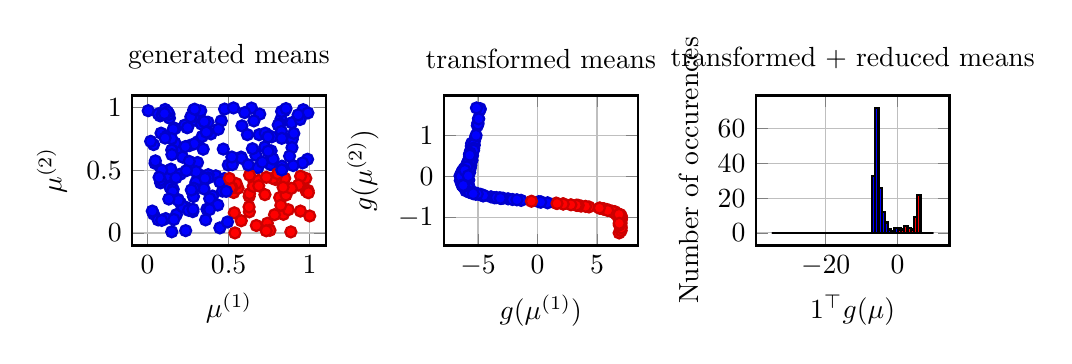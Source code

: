 \begin{tikzpicture}
\begin{groupplot}[group style={group size={3 by 1}, horizontal sep={1.5cm}}, width={\textwidth / 3}]
    \nextgroupplot[xlabel={$\mu^{(1)}$}, ylabel={$\mu^{(2)}$}, grid={major}, style={thick}, title={generated means}]
    \addplot[scatter, only marks, scatter src={explicit}]
        table[row sep={\\}, meta={label}]
        {
            x  y  label  \\
            0.373  0.883  0.0  \\
            0.08  0.4  0.0  \\
            0.308  0.562  0.0  \\
            0.462  0.334  0.0  \\
            0.358  0.105  0.0  \\
            0.758  0.546  0.0  \\
            0.844  0.974  0.0  \\
            0.829  0.533  0.0  \\
            0.846  0.437  1.0  \\
            0.138  0.365  0.0  \\
            0.884  0.009  1.0  \\
            0.627  0.292  1.0  \\
            0.037  0.151  0.0  \\
            0.978  0.336  1.0  \\
            0.178  0.147  0.0  \\
            0.204  0.237  0.0  \\
            0.311  0.729  0.0  \\
            0.823  0.909  0.0  \\
            0.083  0.796  0.0  \\
            0.789  0.427  1.0  \\
            0.318  0.465  0.0  \\
            0.99  0.339  1.0  \\
            0.976  0.436  1.0  \\
            0.629  0.314  1.0  \\
            0.96  0.983  0.0  \\
            0.668  0.62  0.0  \\
            0.628  0.169  1.0  \\
            0.243  0.84  0.0  \\
            0.68  0.52  0.0  \\
            0.838  0.149  1.0  \\
            0.391  0.79  0.0  \\
            0.816  0.87  0.0  \\
            0.708  0.565  0.0  \\
            0.762  0.655  0.0  \\
            0.135  0.916  0.0  \\
            0.455  0.894  0.0  \\
            0.421  0.456  0.0  \\
            0.827  0.969  0.0  \\
            0.773  0.435  1.0  \\
            0.158  0.349  0.0  \\
            0.531  0.323  1.0  \\
            0.077  0.934  0.0  \\
            0.259  0.697  0.0  \\
            0.17  0.834  0.0  \\
            0.235  0.019  0.0  \\
            0.401  0.295  0.0  \\
            0.766  0.767  0.0  \\
            0.992  0.321  1.0  \\
            0.293  0.899  0.0  \\
            0.854  0.992  0.0  \\
            0.944  0.453  1.0  \\
            0.287  0.931  0.0  \\
            0.688  0.784  0.0  \\
            0.883  0.751  0.0  \\
            0.626  0.208  1.0  \\
            0.149  0.01  0.0  \\
            0.539  0.001  1.0  \\
            0.657  0.409  1.0  \\
            0.066  0.95  0.0  \\
            0.374  0.465  0.0  \\
            0.498  0.542  0.0  \\
            0.284  0.98  0.0  \\
            0.535  0.161  1.0  \\
            0.198  0.659  0.0  \\
            0.652  0.372  1.0  \\
            0.383  0.274  0.0  \\
            0.815  0.283  1.0  \\
            0.641  0.996  0.0  \\
            0.558  0.357  1.0  \\
            0.671  0.06  1.0  \\
            0.037  0.705  0.0  \\
            0.279  0.171  0.0  \\
            0.345  0.404  0.0  \\
            0.868  0.186  1.0  \\
            0.474  0.434  0.0  \\
            0.216  0.605  0.0  \\
            0.774  0.59  0.0  \\
            0.931  0.382  1.0  \\
            0.854  0.303  1.0  \\
            0.019  0.731  0.0  \\
            0.09  0.942  0.0  \\
            0.737  0.784  0.0  \\
            0.685  0.419  1.0  \\
            0.692  0.948  0.0  \\
            0.739  0.078  1.0  \\
            0.24  0.203  0.0  \\
            0.726  0.796  0.0  \\
            0.599  0.96  0.0  \\
            0.802  0.473  1.0  \\
            0.893  0.748  0.0  \\
            0.112  0.115  0.0  \\
            0.368  0.809  0.0  \\
            0.686  0.376  1.0  \\
            0.217  0.209  0.0  \\
            0.229  0.86  0.0  \\
            0.446  0.041  0.0  \\
            0.806  0.861  0.0  \\
            0.154  0.329  0.0  \\
            0.724  0.306  1.0  \\
            0.288  0.711  0.0  \\
            0.889  0.879  0.0  \\
            0.283  0.291  0.0  \\
            0.046  0.556  0.0  \\
            0.233  0.689  0.0  \\
            0.989  0.957  0.0  \\
            0.118  0.453  0.0  \\
            0.169  0.717  0.0  \\
            0.723  0.686  0.0  \\
            0.467  0.669  0.0  \\
            0.188  0.267  0.0  \\
            0.891  0.681  0.0  \\
            0.004  0.975  0.0  \\
            0.19  0.26  0.0  \\
            0.475  0.988  0.0  \\
            0.578  0.098  1.0  \\
            0.53  0.997  0.0  \\
            0.333  0.868  0.0  \\
            0.629  0.461  1.0  \\
            0.987  0.588  0.0  \\
            0.065  0.105  0.0  \\
            0.257  0.571  0.0  \\
            0.956  0.559  0.0  \\
            0.298  0.405  0.0  \\
            0.349  0.888  0.0  \\
            0.121  0.773  0.0  \\
            0.493  0.088  0.0  \\
            0.328  0.974  0.0  \\
            0.158  0.827  0.0  \\
            0.577  0.605  0.0  \\
            0.144  0.509  0.0  \\
            0.373  0.439  0.0  \\
            0.826  0.81  0.0  \\
            0.354  0.436  0.0  \\
            0.446  0.407  0.0  \\
            0.253  0.181  0.0  \\
            0.149  0.662  0.0  \\
            0.783  0.146  1.0  \\
            0.299  0.489  0.0  \\
            0.902  0.794  0.0  \\
            0.828  0.503  0.0  \\
            0.547  0.394  1.0  \\
            0.132  0.947  0.0  \\
            0.436  0.827  0.0  \\
            0.822  0.221  1.0  \\
            0.15  0.625  0.0  \\
            0.087  0.101  0.0  \\
            0.337  0.77  0.0  \\
            0.898  0.538  0.0  \\
            0.743  0.767  0.0  \\
            0.876  0.613  0.0  \\
            0.521  0.36  1.0  \\
            0.108  0.985  0.0  \\
            0.743  0.652  0.0  \\
            0.362  0.804  0.0  \\
            0.523  0.545  0.0  \\
            0.087  0.501  0.0  \\
            0.513  0.362  1.0  \\
            0.485  0.332  0.0  \\
            1.0  0.136  1.0  \\
            0.943  0.175  1.0  \\
            0.131  0.271  0.0  \\
            0.579  0.597  0.0  \\
            0.267  0.927  0.0  \\
            0.941  0.905  0.0  \\
            0.656  0.894  0.0  \\
            0.079  0.422  0.0  \\
            0.348  0.352  0.0  \\
            0.343  0.668  0.0  \\
            0.202  0.469  0.0  \\
            0.621  0.543  0.0  \\
            0.247  0.841  0.0  \\
            0.029  0.175  0.0  \\
            0.148  0.752  0.0  \\
            0.647  0.672  0.0  \\
            0.175  0.441  0.0  \\
            0.239  0.497  0.0  \\
            0.433  0.223  0.0  \\
            0.123  0.966  0.0  \\
            0.755  0.022  1.0  \\
            0.828  0.755  0.0  \\
            0.162  0.108  0.0  \\
            0.52  0.606  0.0  \\
            0.887  0.356  1.0  \\
            0.929  0.942  0.0  \\
            0.28  0.189  0.0  \\
            0.29  0.987  0.0  \\
            0.582  0.854  0.0  \\
            0.366  0.19  0.0  \\
            0.382  0.187  0.0  \\
            0.505  0.435  1.0  \\
            0.733  0.444  1.0  \\
            0.048  0.575  0.0  \\
            0.285  0.357  0.0  \\
            0.836  0.365  1.0  \\
            0.732  0.018  1.0  \\
            0.108  0.757  0.0  \\
            0.27  0.343  0.0  \\
            0.104  0.952  0.0  \\
            0.071  0.444  0.0  \\
            0.616  0.784  0.0  \\
        }
        ;
    \nextgroupplot[xlabel={$g(\mu^{(1)})$}, ylabel={$g(\mu^{(2)})$}, grid={major}, style={thick}, title={transformed means}]
    \addplot[scatter, only marks, scatter src={explicit}]
        table[row sep={\\}, meta={label}]
        {
            x  y  label  \\
            -5.85  0.126  0.0  \\
            -6.16  0.12  0.0  \\
            -6.087  -0.242  0.0  \\
            -1.378  -0.58  0.0  \\
            -6.021  -0.346  0.0  \\
            -2.475  -0.542  0.0  \\
            -5.017  1.306  0.0  \\
            -2.901  -0.527  0.0  \\
            5.252  -0.767  1.0  \\
            -6.26  0.016  0.0  \\
            6.868  -1.372  1.0  \\
            6.378  -0.863  1.0  \\
            -6.206  0.173  0.0  \\
            6.972  -0.936  1.0  \\
            -6.414  -0.03  0.0  \\
            -6.357  -0.082  0.0  \\
            -6.046  -0.109  0.0  \\
            -5.212  0.953  0.0  \\
            -5.828  0.373  0.0  \\
            5.829  -0.802  1.0  \\
            -6.038  -0.294  0.0  \\
            6.924  -0.921  1.0  \\
            2.153  -0.662  1.0  \\
            6.286  -0.851  1.0  \\
            -4.825  1.654  0.0  \\
            -5.21  -0.402  0.0  \\
            6.641  -0.919  1.0  \\
            -5.945  0.096  0.0  \\
            0.289  -0.618  0.0  \\
            6.98  -1.218  1.0  \\
            -5.968  -0.065  0.0  \\
            -5.325  0.759  0.0  \\
            -3.183  -0.518  0.0  \\
            -5.839  -0.222  0.0  \\
            -5.8  0.363  0.0  \\
            -5.771  0.194  0.0  \\
            -4.538  -0.467  0.0  \\
            -5.055  1.238  0.0  \\
            5.579  -0.787  1.0  \\
            -6.281  -0.016  0.0  \\
            3.329  -0.703  1.0  \\
            -5.632  0.631  0.0  \\
            -6.08  -0.082  0.0  \\
            -5.93  0.179  0.0  \\
            -6.49  -0.097  0.0  \\
            -4.595  -0.469  0.0  \\
            -5.68  0.193  0.0  \\
            7.053  -0.965  1.0  \\
            -5.862  0.163  0.0  \\
            -4.963  1.41  0.0  \\
            1.564  -0.647  1.0  \\
            -5.819  0.226  0.0  \\
            -5.746  0.121  0.0  \\
            -5.533  0.388  0.0  \\
            6.592  -0.904  1.0  \\
            -6.513  0.017  0.0  \\
            3.663  -0.719  1.0  \\
            5.49  -0.786  1.0  \\
            -5.561  0.743  0.0  \\
            -5.545  -0.389  0.0  \\
            -3.911  -0.494  0.0  \\
            -5.745  0.332  0.0  \\
            4.327  -0.74  1.0  \\
            -6.102  -0.02  0.0  \\
            6.04  -0.824  1.0  \\
            -5.191  -0.432  0.0  \\
            7.042  -1.048  1.0  \\
            -5.302  0.866  0.0  \\
            4.045  -0.726  1.0  \\
            6.83  -1.017  1.0  \\
            -5.719  0.544  0.0  \\
            -6.343  -0.206  0.0  \\
            -5.824  -0.354  0.0  \\
            7.022  -1.201  1.0  \\
            -2.101  -0.559  0.0  \\
            -6.142  -0.078  0.0  \\
            -5.079  -0.412  0.0  \\
            6.499  -0.854  1.0  \\
            7.063  -1.032  1.0  \\
            -5.54  0.808  0.0  \\
            -5.671  0.567  0.0  \\
            -5.682  0.203  0.0  \\
            5.588  -0.79  1.0  \\
            -5.338  0.785  0.0  \\
            6.91  -1.136  1.0  \\
            -6.365  -0.14  0.0  \\
            -5.667  0.231  0.0  \\
            -5.454  0.627  0.0  \\
            3.425  -0.7  1.0  \\
            -5.522  0.402  0.0  \\
            -6.405  0.062  0.0  \\
            -5.956  -0.025  0.0  \\
            6.314  -0.848  1.0  \\
            -6.372  -0.101  0.0  \\
            -5.921  0.137  0.0  \\
            -3.609  -0.517  0.0  \\
            -5.367  0.691  0.0  \\
            -6.292  -0.009  0.0  \\
            6.887  -0.959  1.0  \\
            -6.065  -0.104  0.0  \\
            -5.169  1.003  0.0  \\
            -6.249  -0.235  0.0  \\
            -5.933  0.299  0.0  \\
            -6.087  -0.054  0.0  \\
            -4.829  1.626  0.0  \\
            -6.186  0.056  0.0  \\
            -6.042  0.066  0.0  \\
            -5.868  -0.167  0.0  \\
            -5.852  -0.299  0.0  \\
            -6.339  -0.06  0.0  \\
            -5.708  0.098  0.0  \\
            -5.133  1.67  0.0  \\
            -6.343  -0.062  0.0  \\
            -5.558  0.512  0.0  \\
            5.906  -0.827  1.0  \\
            -5.468  0.634  0.0  \\
            -5.892  0.095  0.0  \\
            3.262  -0.698  1.0  \\
            -5.781  -0.085  0.0  \\
            -6.33  0.124  0.0  \\
            -6.152  -0.158  0.0  \\
            -5.739  -0.265  0.0  \\
            -6.136  -0.267  0.0  \\
            -5.855  0.135  0.0  \\
            -5.94  0.215  0.0  \\
            0.846  -0.639  0.0  \\
            -5.729  0.327  0.0  \\
            -5.928  0.192  0.0  \\
            -4.773  -0.443  0.0  \\
            -6.175  0.019  0.0  \\
            -5.491  -0.397  0.0  \\
            -5.472  0.509  0.0  \\
            -5.748  -0.364  0.0  \\
            -3.053  -0.53  0.0  \\
            -6.37  -0.159  0.0  \\
            -6.071  0.068  0.0  \\
            6.963  -1.163  1.0  \\
            -6.11  -0.256  0.0  \\
            -5.378  0.638  0.0  \\
            0.107  -0.612  0.0  \\
            2.809  -0.687  1.0  \\
            -5.756  0.421  0.0  \\
            -5.899  0.012  0.0  \\
            7.029  -1.132  1.0  \\
            -6.1  0.046  0.0  \\
            -6.381  0.094  0.0  \\
            -6.007  -0.075  0.0  \\
            -4.775  -0.434  0.0  \\
            -5.713  0.15  0.0  \\
            -5.817  -0.203  0.0  \\
            2.163  -0.67  1.0  \\
            -5.658  0.571  0.0  \\
            -5.812  -0.257  0.0  \\
            -5.963  -0.031  0.0  \\
            -3.452  -0.512  0.0  \\
            -6.104  0.13  0.0  \\
            1.641  -0.656  1.0  \\
            0.27  -0.622  0.0  \\
            7.032  -1.318  1.0  \\
            7.044  -1.25  1.0  \\
            -6.314  0.029  0.0  \\
            -4.529  -0.459  0.0  \\
            -5.831  0.224  0.0  \\
            -5.01  1.277  0.0  \\
            -5.529  0.481  0.0  \\
            -6.144  0.126  0.0  \\
            -5.795  -0.364  0.0  \\
            -6.047  -0.207  0.0  \\
            -6.222  -0.089  0.0  \\
            -1.734  -0.566  0.0  \\
            -5.944  0.093  0.0  \\
            -6.157  0.193  0.0  \\
            -5.994  0.134  0.0  \\
            -5.81  -0.279  0.0  \\
            -6.234  -0.044  0.0  \\
            -6.199  -0.149  0.0  \\
            -3.124  -0.531  0.0  \\
            -5.716  0.482  0.0  \\
            6.881  -1.178  1.0  \\
            -5.615  0.274  0.0  \\
            -6.439  -0.004  0.0  \\
            -5.066  -0.423  0.0  \\
            6.918  -0.931  1.0  \\
            -4.948  1.404  0.0  \\
            -6.329  -0.21  0.0  \\
            -5.729  0.35  0.0  \\
            -5.721  0.208  0.0  \\
            -5.718  -0.385  0.0  \\
            -5.403  -0.418  0.0  \\
            -0.508  -0.601  1.0  \\
            5.202  -0.768  1.0  \\
            -5.923  0.306  0.0  \\
            -6.203  -0.243  0.0  \\
            6.854  -0.921  1.0  \\
            6.875  -1.138  1.0  \\
            -5.932  0.236  0.0  \\
            -6.244  -0.215  0.0  \\
            -5.697  0.52  0.0  \\
            -6.11  0.149  0.0  \\
            -5.829  0.02  0.0  \\
        }
        ;
    \nextgroupplot[xlabel={$1^\top g(\mu)$}, ylabel={Number of occurences}, grid={major}, style={thick}, title={transformed + reduced means}]
    \addplot[hist={bins={50}, density={false}, data min={-35}, data max={10}}, style={fill={blue}}]
        table[row sep={\\}]
        {
            x  y  \\
            -5.725  -5.725  \\
            -6.04  -6.04  \\
            -6.329  -6.329  \\
            -1.959  -1.959  \\
            -6.366  -6.366  \\
            -3.016  -3.016  \\
            -3.711  -3.711  \\
            -3.428  -3.428  \\
            4.485  4.485  \\
            -6.245  -6.245  \\
            5.497  5.497  \\
            5.515  5.515  \\
            -6.034  -6.034  \\
            6.036  6.036  \\
            -6.444  -6.444  \\
            -6.439  -6.439  \\
            -6.155  -6.155  \\
            -4.258  -4.258  \\
            -5.455  -5.455  \\
            5.027  5.027  \\
            -6.332  -6.332  \\
            6.003  6.003  \\
            1.491  1.491  \\
            5.435  5.435  \\
            -3.17  -3.17  \\
            -5.612  -5.612  \\
            5.722  5.722  \\
            -5.849  -5.849  \\
            -0.329  -0.329  \\
            5.762  5.762  \\
            -6.033  -6.033  \\
            -4.565  -4.565  \\
            -3.701  -3.701  \\
            -6.061  -6.061  \\
            -5.437  -5.437  \\
            -5.577  -5.577  \\
            -5.005  -5.005  \\
            -3.817  -3.817  \\
            4.793  4.793  \\
            -6.298  -6.298  \\
            2.626  2.626  \\
            -5.001  -5.001  \\
            -6.163  -6.163  \\
            -5.751  -5.751  \\
            -6.588  -6.588  \\
            -5.063  -5.063  \\
            -5.487  -5.487  \\
            6.088  6.088  \\
            -5.699  -5.699  \\
            -3.553  -3.553  \\
            0.917  0.917  \\
            -5.593  -5.593  \\
            -5.625  -5.625  \\
            -5.144  -5.144  \\
            5.688  5.688  \\
            -6.496  -6.496  \\
            2.944  2.944  \\
            4.704  4.704  \\
            -4.818  -4.818  \\
            -5.934  -5.934  \\
            -4.405  -4.405  \\
            -5.413  -5.413  \\
            3.587  3.587  \\
            -6.122  -6.122  \\
            5.216  5.216  \\
            -5.623  -5.623  \\
            5.994  5.994  \\
            -4.436  -4.436  \\
            3.319  3.319  \\
            5.813  5.813  \\
            -5.176  -5.176  \\
            -6.549  -6.549  \\
            -6.178  -6.178  \\
            5.82  5.82  \\
            -2.66  -2.66  \\
            -6.22  -6.22  \\
            -5.49  -5.49  \\
            5.645  5.645  \\
            6.031  6.031  \\
            -4.733  -4.733  \\
            -5.104  -5.104  \\
            -5.479  -5.479  \\
            4.798  4.798  \\
            -4.553  -4.553  \\
            5.774  5.774  \\
            -6.505  -6.505  \\
            -5.437  -5.437  \\
            -4.828  -4.828  \\
            2.725  2.725  \\
            -5.12  -5.12  \\
            -6.343  -6.343  \\
            -5.981  -5.981  \\
            5.466  5.466  \\
            -6.473  -6.473  \\
            -5.784  -5.784  \\
            -4.125  -4.125  \\
            -4.677  -4.677  \\
            -6.301  -6.301  \\
            5.928  5.928  \\
            -6.169  -6.169  \\
            -4.166  -4.166  \\
            -6.483  -6.483  \\
            -5.633  -5.633  \\
            -6.141  -6.141  \\
            -3.204  -3.204  \\
            -6.13  -6.13  \\
            -5.976  -5.976  \\
            -6.035  -6.035  \\
            -6.151  -6.151  \\
            -6.399  -6.399  \\
            -5.61  -5.61  \\
            -3.463  -3.463  \\
            -6.405  -6.405  \\
            -5.046  -5.046  \\
            5.079  5.079  \\
            -4.834  -4.834  \\
            -5.797  -5.797  \\
            2.564  2.564  \\
            -5.867  -5.867  \\
            -6.206  -6.206  \\
            -6.31  -6.31  \\
            -6.004  -6.004  \\
            -6.403  -6.403  \\
            -5.72  -5.72  \\
            -5.725  -5.725  \\
            0.206  0.206  \\
            -5.402  -5.402  \\
            -5.736  -5.736  \\
            -5.216  -5.216  \\
            -6.156  -6.156  \\
            -5.888  -5.888  \\
            -4.962  -4.962  \\
            -6.112  -6.112  \\
            -3.583  -3.583  \\
            -6.529  -6.529  \\
            -6.003  -6.003  \\
            5.8  5.8  \\
            -6.366  -6.366  \\
            -4.74  -4.74  \\
            -0.505  -0.505  \\
            2.123  2.123  \\
            -5.335  -5.335  \\
            -5.887  -5.887  \\
            5.897  5.897  \\
            -6.054  -6.054  \\
            -6.287  -6.287  \\
            -6.082  -6.082  \\
            -5.209  -5.209  \\
            -5.562  -5.562  \\
            -6.019  -6.019  \\
            1.493  1.493  \\
            -5.087  -5.087  \\
            -6.069  -6.069  \\
            -5.994  -5.994  \\
            -3.964  -3.964  \\
            -5.974  -5.974  \\
            0.985  0.985  \\
            -0.352  -0.352  \\
            5.714  5.714  \\
            5.794  5.794  \\
            -6.285  -6.285  \\
            -4.988  -4.988  \\
            -5.607  -5.607  \\
            -3.733  -3.733  \\
            -5.048  -5.048  \\
            -6.018  -6.018  \\
            -6.158  -6.158  \\
            -6.254  -6.254  \\
            -6.312  -6.312  \\
            -2.3  -2.3  \\
            -5.851  -5.851  \\
            -5.963  -5.963  \\
            -5.86  -5.86  \\
            -6.089  -6.089  \\
            -6.278  -6.278  \\
            -6.348  -6.348  \\
            -3.655  -3.655  \\
            -5.234  -5.234  \\
            5.703  5.703  \\
            -5.341  -5.341  \\
            -6.443  -6.443  \\
            -5.489  -5.489  \\
            5.986  5.986  \\
            -3.544  -3.544  \\
            -6.54  -6.54  \\
            -5.38  -5.38  \\
            -5.514  -5.514  \\
            -6.103  -6.103  \\
            -5.821  -5.821  \\
            -1.109  -1.109  \\
            4.434  4.434  \\
            -5.618  -5.618  \\
            -6.445  -6.445  \\
            5.933  5.933  \\
            5.738  5.738  \\
            -5.696  -5.696  \\
            -6.459  -6.459  \\
            -5.177  -5.177  \\
            -5.96  -5.96  \\
            -5.808  -5.808  \\
        }
        ;
    \addplot[hist={bins={50}, density={false}, data min={-35}, data max={10}}, style={fill={red}}]
        table[row sep={\\}]
        {
            x  y  \\
            4.485  4.485  \\
            5.497  5.497  \\
            5.515  5.515  \\
            6.036  6.036  \\
            5.027  5.027  \\
            6.003  6.003  \\
            1.491  1.491  \\
            5.435  5.435  \\
            5.722  5.722  \\
            5.762  5.762  \\
            4.793  4.793  \\
            2.626  2.626  \\
            6.088  6.088  \\
            0.917  0.917  \\
            5.688  5.688  \\
            2.944  2.944  \\
            4.704  4.704  \\
            3.587  3.587  \\
            5.216  5.216  \\
            5.994  5.994  \\
            3.319  3.319  \\
            5.813  5.813  \\
            5.82  5.82  \\
            5.645  5.645  \\
            6.031  6.031  \\
            4.798  4.798  \\
            5.774  5.774  \\
            2.725  2.725  \\
            5.466  5.466  \\
            5.928  5.928  \\
            5.079  5.079  \\
            2.564  2.564  \\
            5.8  5.8  \\
            2.123  2.123  \\
            5.897  5.897  \\
            1.493  1.493  \\
            0.985  0.985  \\
            5.714  5.714  \\
            5.794  5.794  \\
            5.703  5.703  \\
            5.986  5.986  \\
            -1.109  -1.109  \\
            4.434  4.434  \\
            5.933  5.933  \\
            5.738  5.738  \\
        }
        ;
\end{groupplot}
\end{tikzpicture}
